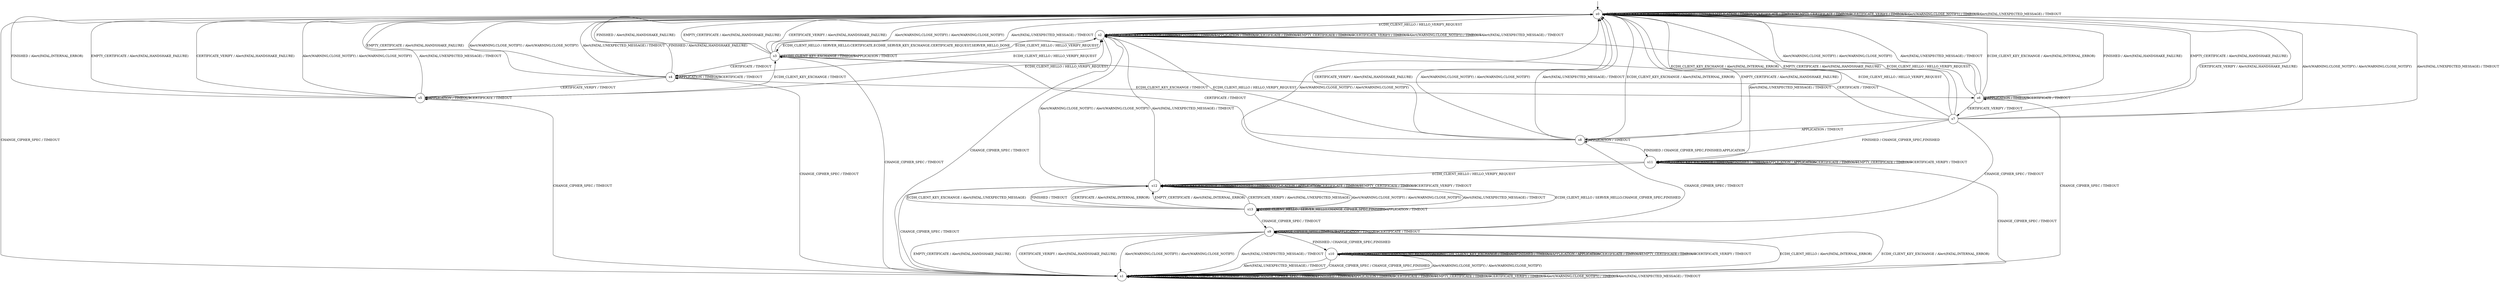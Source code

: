 digraph g {

	s0 [shape="circle" label="s0"];
	s1 [shape="circle" label="s1"];
	s2 [shape="circle" label="s2"];
	s3 [shape="circle" label="s3"];
	s4 [shape="circle" label="s4"];
	s5 [shape="circle" label="s5"];
	s6 [shape="circle" label="s6"];
	s7 [shape="circle" label="s7"];
	s8 [shape="circle" label="s8"];
	s9 [shape="circle" label="s9"];
	s10 [shape="circle" label="s10"];
	s11 [shape="circle" label="s11"];
	s12 [shape="circle" label="s12"];
	s13 [shape="circle" label="s13"];
	s0 -> s2 [label="ECDH_CLIENT_HELLO / HELLO_VERIFY_REQUEST"];
	s0 -> s0 [label="ECDH_CLIENT_KEY_EXCHANGE / TIMEOUT"];
	s0 -> s1 [label="CHANGE_CIPHER_SPEC / TIMEOUT"];
	s0 -> s0 [label="FINISHED / TIMEOUT"];
	s0 -> s0 [label="APPLICATION / TIMEOUT"];
	s0 -> s0 [label="CERTIFICATE / TIMEOUT"];
	s0 -> s0 [label="EMPTY_CERTIFICATE / TIMEOUT"];
	s0 -> s0 [label="CERTIFICATE_VERIFY / TIMEOUT"];
	s0 -> s0 [label="Alert(WARNING,CLOSE_NOTIFY) / TIMEOUT"];
	s0 -> s0 [label="Alert(FATAL,UNEXPECTED_MESSAGE) / TIMEOUT"];
	s1 -> s1 [label="ECDH_CLIENT_HELLO / TIMEOUT"];
	s1 -> s1 [label="ECDH_CLIENT_KEY_EXCHANGE / TIMEOUT"];
	s1 -> s1 [label="CHANGE_CIPHER_SPEC / TIMEOUT"];
	s1 -> s1 [label="FINISHED / TIMEOUT"];
	s1 -> s1 [label="APPLICATION / TIMEOUT"];
	s1 -> s1 [label="CERTIFICATE / TIMEOUT"];
	s1 -> s1 [label="EMPTY_CERTIFICATE / TIMEOUT"];
	s1 -> s1 [label="CERTIFICATE_VERIFY / TIMEOUT"];
	s1 -> s1 [label="Alert(WARNING,CLOSE_NOTIFY) / TIMEOUT"];
	s1 -> s1 [label="Alert(FATAL,UNEXPECTED_MESSAGE) / TIMEOUT"];
	s2 -> s3 [label="ECDH_CLIENT_HELLO / SERVER_HELLO,CERTIFICATE,ECDHE_SERVER_KEY_EXCHANGE,CERTIFICATE_REQUEST,SERVER_HELLO_DONE"];
	s2 -> s2 [label="ECDH_CLIENT_KEY_EXCHANGE / TIMEOUT"];
	s2 -> s1 [label="CHANGE_CIPHER_SPEC / TIMEOUT"];
	s2 -> s2 [label="FINISHED / TIMEOUT"];
	s2 -> s2 [label="APPLICATION / TIMEOUT"];
	s2 -> s2 [label="CERTIFICATE / TIMEOUT"];
	s2 -> s2 [label="EMPTY_CERTIFICATE / TIMEOUT"];
	s2 -> s2 [label="CERTIFICATE_VERIFY / TIMEOUT"];
	s2 -> s2 [label="Alert(WARNING,CLOSE_NOTIFY) / TIMEOUT"];
	s2 -> s2 [label="Alert(FATAL,UNEXPECTED_MESSAGE) / TIMEOUT"];
	s3 -> s2 [label="ECDH_CLIENT_HELLO / HELLO_VERIFY_REQUEST"];
	s3 -> s3 [label="ECDH_CLIENT_KEY_EXCHANGE / TIMEOUT"];
	s3 -> s1 [label="CHANGE_CIPHER_SPEC / TIMEOUT"];
	s3 -> s0 [label="FINISHED / Alert(FATAL,HANDSHAKE_FAILURE)"];
	s3 -> s3 [label="APPLICATION / TIMEOUT"];
	s3 -> s4 [label="CERTIFICATE / TIMEOUT"];
	s3 -> s0 [label="EMPTY_CERTIFICATE / Alert(FATAL,HANDSHAKE_FAILURE)"];
	s3 -> s0 [label="CERTIFICATE_VERIFY / Alert(FATAL,HANDSHAKE_FAILURE)"];
	s3 -> s0 [label="Alert(WARNING,CLOSE_NOTIFY) / Alert(WARNING,CLOSE_NOTIFY)"];
	s3 -> s0 [label="Alert(FATAL,UNEXPECTED_MESSAGE) / TIMEOUT"];
	s4 -> s2 [label="ECDH_CLIENT_HELLO / HELLO_VERIFY_REQUEST"];
	s4 -> s6 [label="ECDH_CLIENT_KEY_EXCHANGE / TIMEOUT"];
	s4 -> s1 [label="CHANGE_CIPHER_SPEC / TIMEOUT"];
	s4 -> s0 [label="FINISHED / Alert(FATAL,HANDSHAKE_FAILURE)"];
	s4 -> s4 [label="APPLICATION / TIMEOUT"];
	s4 -> s4 [label="CERTIFICATE / TIMEOUT"];
	s4 -> s0 [label="EMPTY_CERTIFICATE / Alert(FATAL,HANDSHAKE_FAILURE)"];
	s4 -> s5 [label="CERTIFICATE_VERIFY / TIMEOUT"];
	s4 -> s0 [label="Alert(WARNING,CLOSE_NOTIFY) / Alert(WARNING,CLOSE_NOTIFY)"];
	s4 -> s0 [label="Alert(FATAL,UNEXPECTED_MESSAGE) / TIMEOUT"];
	s5 -> s2 [label="ECDH_CLIENT_HELLO / HELLO_VERIFY_REQUEST"];
	s5 -> s3 [label="ECDH_CLIENT_KEY_EXCHANGE / TIMEOUT"];
	s5 -> s1 [label="CHANGE_CIPHER_SPEC / TIMEOUT"];
	s5 -> s0 [label="FINISHED / Alert(FATAL,INTERNAL_ERROR)"];
	s5 -> s5 [label="APPLICATION / TIMEOUT"];
	s5 -> s5 [label="CERTIFICATE / TIMEOUT"];
	s5 -> s0 [label="EMPTY_CERTIFICATE / Alert(FATAL,HANDSHAKE_FAILURE)"];
	s5 -> s0 [label="CERTIFICATE_VERIFY / Alert(FATAL,HANDSHAKE_FAILURE)"];
	s5 -> s0 [label="Alert(WARNING,CLOSE_NOTIFY) / Alert(WARNING,CLOSE_NOTIFY)"];
	s5 -> s0 [label="Alert(FATAL,UNEXPECTED_MESSAGE) / TIMEOUT"];
	s6 -> s2 [label="ECDH_CLIENT_HELLO / HELLO_VERIFY_REQUEST"];
	s6 -> s0 [label="ECDH_CLIENT_KEY_EXCHANGE / Alert(FATAL,INTERNAL_ERROR)"];
	s6 -> s1 [label="CHANGE_CIPHER_SPEC / TIMEOUT"];
	s6 -> s0 [label="FINISHED / Alert(FATAL,HANDSHAKE_FAILURE)"];
	s6 -> s6 [label="APPLICATION / TIMEOUT"];
	s6 -> s6 [label="CERTIFICATE / TIMEOUT"];
	s6 -> s0 [label="EMPTY_CERTIFICATE / Alert(FATAL,HANDSHAKE_FAILURE)"];
	s6 -> s7 [label="CERTIFICATE_VERIFY / TIMEOUT"];
	s6 -> s0 [label="Alert(WARNING,CLOSE_NOTIFY) / Alert(WARNING,CLOSE_NOTIFY)"];
	s6 -> s0 [label="Alert(FATAL,UNEXPECTED_MESSAGE) / TIMEOUT"];
	s7 -> s2 [label="ECDH_CLIENT_HELLO / HELLO_VERIFY_REQUEST"];
	s7 -> s0 [label="ECDH_CLIENT_KEY_EXCHANGE / Alert(FATAL,INTERNAL_ERROR)"];
	s7 -> s9 [label="CHANGE_CIPHER_SPEC / TIMEOUT"];
	s7 -> s11 [label="FINISHED / CHANGE_CIPHER_SPEC,FINISHED"];
	s7 -> s8 [label="APPLICATION / TIMEOUT"];
	s7 -> s3 [label="CERTIFICATE / TIMEOUT"];
	s7 -> s0 [label="EMPTY_CERTIFICATE / Alert(FATAL,HANDSHAKE_FAILURE)"];
	s7 -> s0 [label="CERTIFICATE_VERIFY / Alert(FATAL,HANDSHAKE_FAILURE)"];
	s7 -> s0 [label="Alert(WARNING,CLOSE_NOTIFY) / Alert(WARNING,CLOSE_NOTIFY)"];
	s7 -> s0 [label="Alert(FATAL,UNEXPECTED_MESSAGE) / TIMEOUT"];
	s8 -> s2 [label="ECDH_CLIENT_HELLO / HELLO_VERIFY_REQUEST"];
	s8 -> s0 [label="ECDH_CLIENT_KEY_EXCHANGE / Alert(FATAL,INTERNAL_ERROR)"];
	s8 -> s9 [label="CHANGE_CIPHER_SPEC / TIMEOUT"];
	s8 -> s11 [label="FINISHED / CHANGE_CIPHER_SPEC,FINISHED,APPLICATION"];
	s8 -> s8 [label="APPLICATION / TIMEOUT"];
	s8 -> s3 [label="CERTIFICATE / TIMEOUT"];
	s8 -> s0 [label="EMPTY_CERTIFICATE / Alert(FATAL,HANDSHAKE_FAILURE)"];
	s8 -> s0 [label="CERTIFICATE_VERIFY / Alert(FATAL,HANDSHAKE_FAILURE)"];
	s8 -> s0 [label="Alert(WARNING,CLOSE_NOTIFY) / Alert(WARNING,CLOSE_NOTIFY)"];
	s8 -> s0 [label="Alert(FATAL,UNEXPECTED_MESSAGE) / TIMEOUT"];
	s9 -> s1 [label="ECDH_CLIENT_HELLO / Alert(FATAL,INTERNAL_ERROR)"];
	s9 -> s1 [label="ECDH_CLIENT_KEY_EXCHANGE / Alert(FATAL,INTERNAL_ERROR)"];
	s9 -> s9 [label="CHANGE_CIPHER_SPEC / TIMEOUT"];
	s9 -> s10 [label="FINISHED / CHANGE_CIPHER_SPEC,FINISHED"];
	s9 -> s9 [label="APPLICATION / TIMEOUT"];
	s9 -> s9 [label="CERTIFICATE / TIMEOUT"];
	s9 -> s1 [label="EMPTY_CERTIFICATE / Alert(FATAL,HANDSHAKE_FAILURE)"];
	s9 -> s1 [label="CERTIFICATE_VERIFY / Alert(FATAL,HANDSHAKE_FAILURE)"];
	s9 -> s1 [label="Alert(WARNING,CLOSE_NOTIFY) / Alert(WARNING,CLOSE_NOTIFY)"];
	s9 -> s1 [label="Alert(FATAL,UNEXPECTED_MESSAGE) / TIMEOUT"];
	s10 -> s10 [label="ECDH_CLIENT_HELLO / Alert(WARNING,NO_RENEGOTIATION)"];
	s10 -> s10 [label="ECDH_CLIENT_KEY_EXCHANGE / TIMEOUT"];
	s10 -> s1 [label="CHANGE_CIPHER_SPEC / CHANGE_CIPHER_SPEC,FINISHED"];
	s10 -> s10 [label="FINISHED / TIMEOUT"];
	s10 -> s10 [label="APPLICATION / APPLICATION"];
	s10 -> s10 [label="CERTIFICATE / TIMEOUT"];
	s10 -> s10 [label="EMPTY_CERTIFICATE / TIMEOUT"];
	s10 -> s10 [label="CERTIFICATE_VERIFY / TIMEOUT"];
	s10 -> s1 [label="Alert(WARNING,CLOSE_NOTIFY) / Alert(WARNING,CLOSE_NOTIFY)"];
	s10 -> s1 [label="Alert(FATAL,UNEXPECTED_MESSAGE) / TIMEOUT"];
	s11 -> s12 [label="ECDH_CLIENT_HELLO / HELLO_VERIFY_REQUEST"];
	s11 -> s11 [label="ECDH_CLIENT_KEY_EXCHANGE / TIMEOUT"];
	s11 -> s1 [label="CHANGE_CIPHER_SPEC / TIMEOUT"];
	s11 -> s11 [label="FINISHED / TIMEOUT"];
	s11 -> s11 [label="APPLICATION / APPLICATION"];
	s11 -> s11 [label="CERTIFICATE / TIMEOUT"];
	s11 -> s11 [label="EMPTY_CERTIFICATE / TIMEOUT"];
	s11 -> s11 [label="CERTIFICATE_VERIFY / TIMEOUT"];
	s11 -> s0 [label="Alert(WARNING,CLOSE_NOTIFY) / Alert(WARNING,CLOSE_NOTIFY)"];
	s11 -> s0 [label="Alert(FATAL,UNEXPECTED_MESSAGE) / TIMEOUT"];
	s12 -> s13 [label="ECDH_CLIENT_HELLO / SERVER_HELLO,CHANGE_CIPHER_SPEC,FINISHED"];
	s12 -> s12 [label="ECDH_CLIENT_KEY_EXCHANGE / TIMEOUT"];
	s12 -> s1 [label="CHANGE_CIPHER_SPEC / TIMEOUT"];
	s12 -> s12 [label="FINISHED / TIMEOUT"];
	s12 -> s12 [label="APPLICATION / APPLICATION"];
	s12 -> s12 [label="CERTIFICATE / TIMEOUT"];
	s12 -> s12 [label="EMPTY_CERTIFICATE / TIMEOUT"];
	s12 -> s12 [label="CERTIFICATE_VERIFY / TIMEOUT"];
	s12 -> s2 [label="Alert(WARNING,CLOSE_NOTIFY) / Alert(WARNING,CLOSE_NOTIFY)"];
	s12 -> s2 [label="Alert(FATAL,UNEXPECTED_MESSAGE) / TIMEOUT"];
	s13 -> s13 [label="ECDH_CLIENT_HELLO / SERVER_HELLO,CHANGE_CIPHER_SPEC,FINISHED"];
	s13 -> s12 [label="ECDH_CLIENT_KEY_EXCHANGE / Alert(FATAL,UNEXPECTED_MESSAGE)"];
	s13 -> s9 [label="CHANGE_CIPHER_SPEC / TIMEOUT"];
	s13 -> s12 [label="FINISHED / TIMEOUT"];
	s13 -> s13 [label="APPLICATION / TIMEOUT"];
	s13 -> s12 [label="CERTIFICATE / Alert(FATAL,INTERNAL_ERROR)"];
	s13 -> s12 [label="EMPTY_CERTIFICATE / Alert(FATAL,INTERNAL_ERROR)"];
	s13 -> s12 [label="CERTIFICATE_VERIFY / Alert(FATAL,UNEXPECTED_MESSAGE)"];
	s13 -> s12 [label="Alert(WARNING,CLOSE_NOTIFY) / Alert(WARNING,CLOSE_NOTIFY)"];
	s13 -> s12 [label="Alert(FATAL,UNEXPECTED_MESSAGE) / TIMEOUT"];

__start0 [label="" shape="none" width="0" height="0"];
__start0 -> s0;

}
